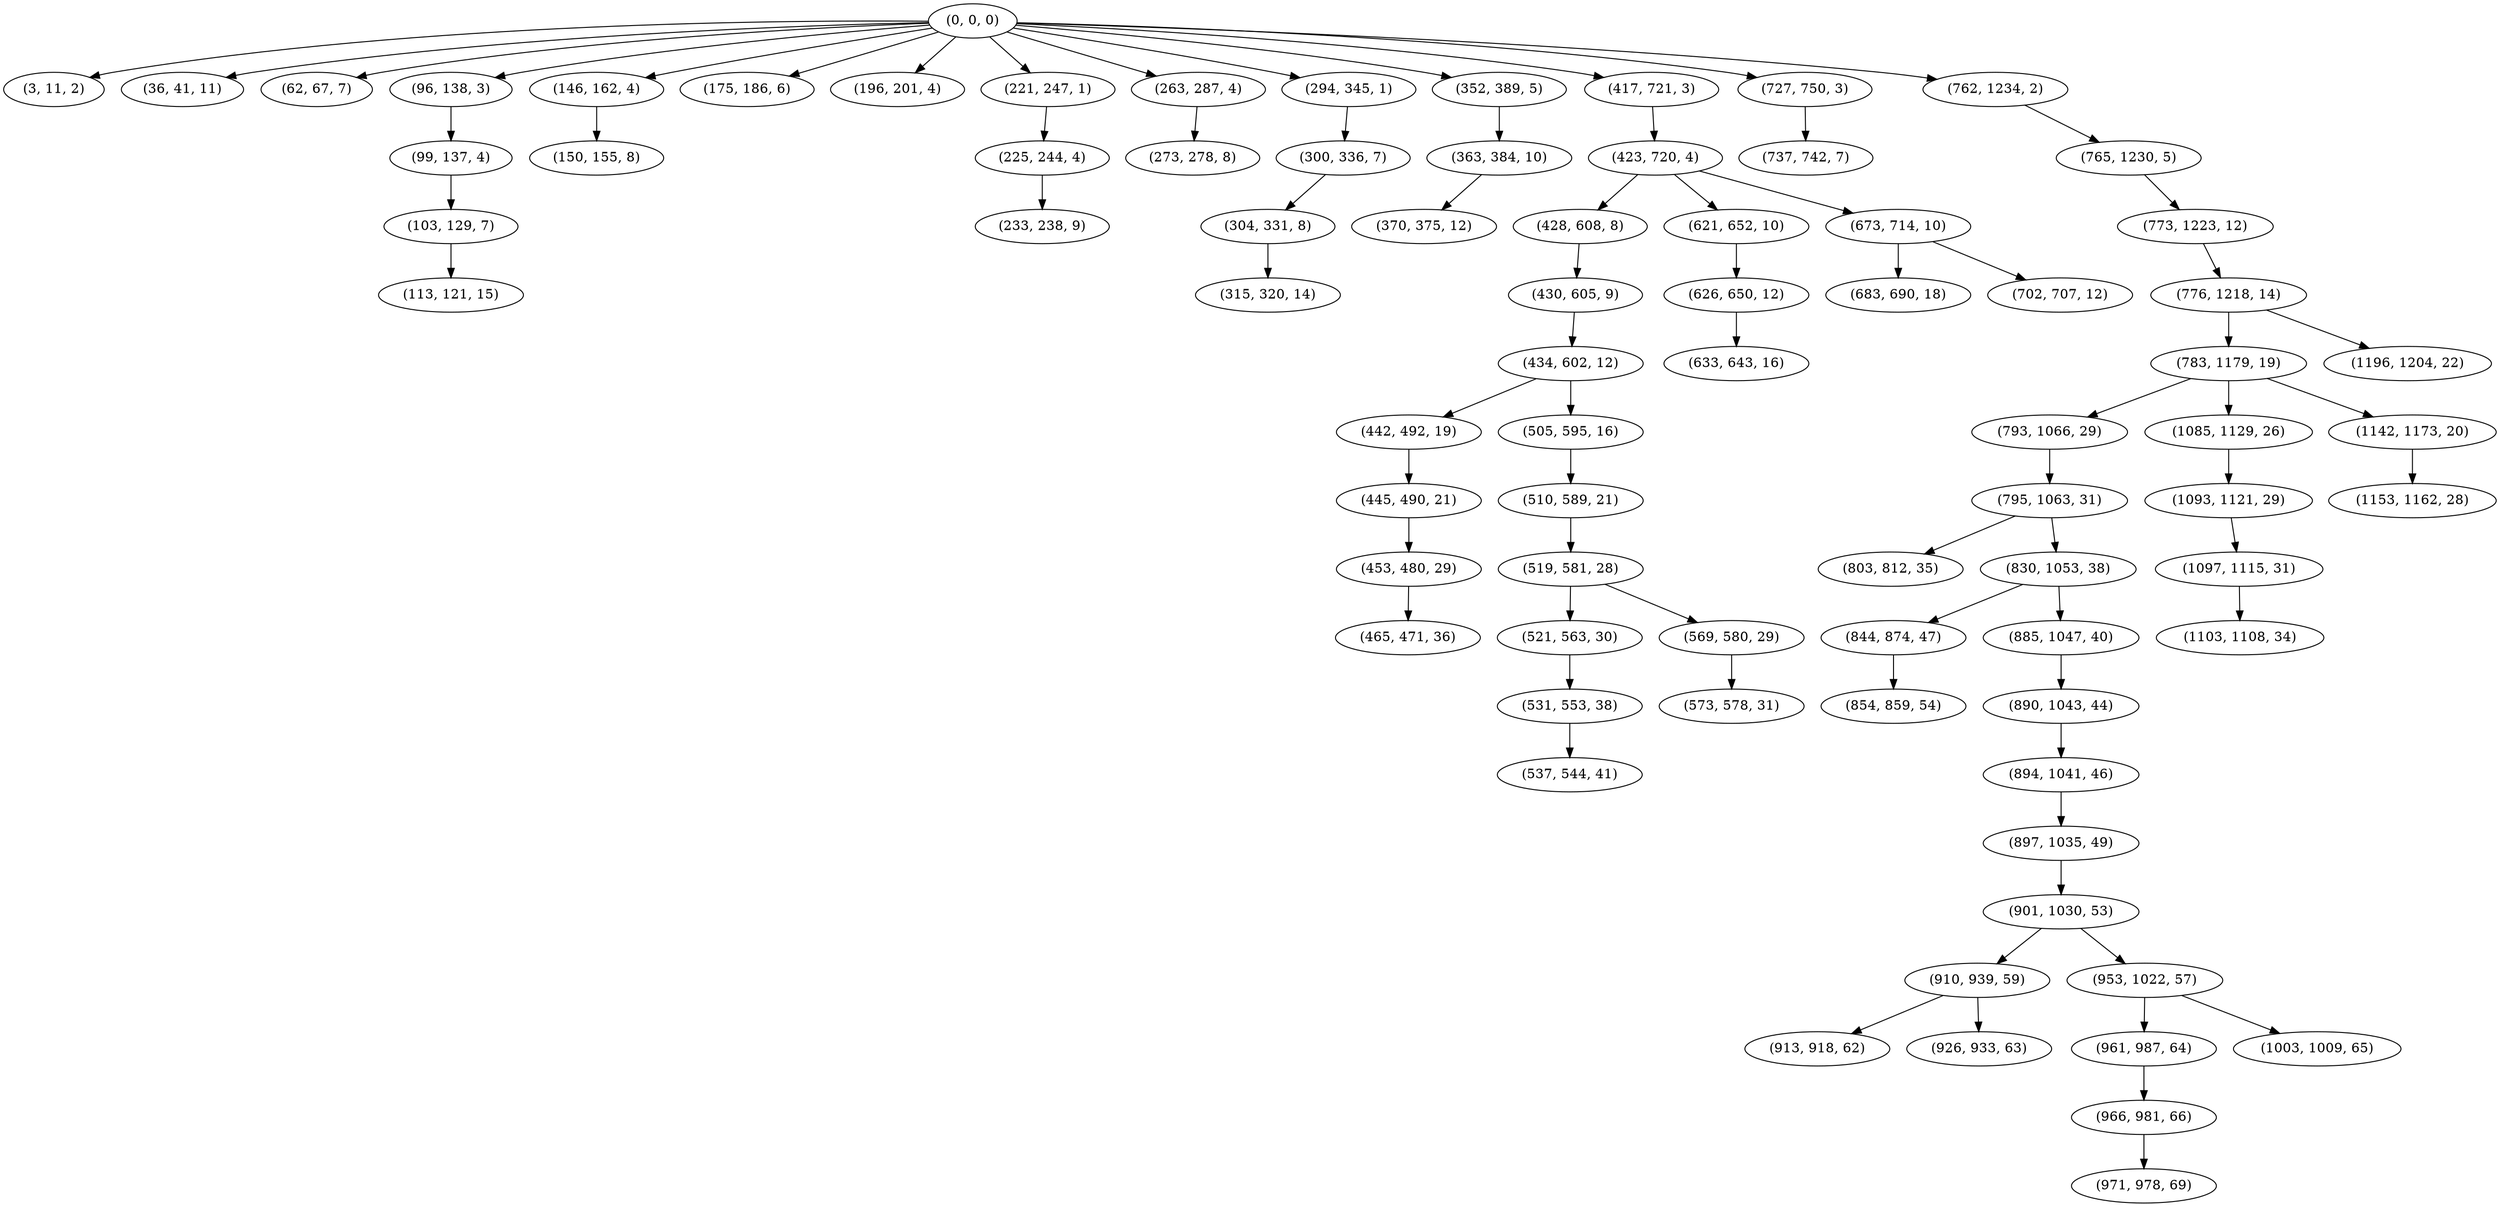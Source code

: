digraph tree {
    "(0, 0, 0)";
    "(3, 11, 2)";
    "(36, 41, 11)";
    "(62, 67, 7)";
    "(96, 138, 3)";
    "(99, 137, 4)";
    "(103, 129, 7)";
    "(113, 121, 15)";
    "(146, 162, 4)";
    "(150, 155, 8)";
    "(175, 186, 6)";
    "(196, 201, 4)";
    "(221, 247, 1)";
    "(225, 244, 4)";
    "(233, 238, 9)";
    "(263, 287, 4)";
    "(273, 278, 8)";
    "(294, 345, 1)";
    "(300, 336, 7)";
    "(304, 331, 8)";
    "(315, 320, 14)";
    "(352, 389, 5)";
    "(363, 384, 10)";
    "(370, 375, 12)";
    "(417, 721, 3)";
    "(423, 720, 4)";
    "(428, 608, 8)";
    "(430, 605, 9)";
    "(434, 602, 12)";
    "(442, 492, 19)";
    "(445, 490, 21)";
    "(453, 480, 29)";
    "(465, 471, 36)";
    "(505, 595, 16)";
    "(510, 589, 21)";
    "(519, 581, 28)";
    "(521, 563, 30)";
    "(531, 553, 38)";
    "(537, 544, 41)";
    "(569, 580, 29)";
    "(573, 578, 31)";
    "(621, 652, 10)";
    "(626, 650, 12)";
    "(633, 643, 16)";
    "(673, 714, 10)";
    "(683, 690, 18)";
    "(702, 707, 12)";
    "(727, 750, 3)";
    "(737, 742, 7)";
    "(762, 1234, 2)";
    "(765, 1230, 5)";
    "(773, 1223, 12)";
    "(776, 1218, 14)";
    "(783, 1179, 19)";
    "(793, 1066, 29)";
    "(795, 1063, 31)";
    "(803, 812, 35)";
    "(830, 1053, 38)";
    "(844, 874, 47)";
    "(854, 859, 54)";
    "(885, 1047, 40)";
    "(890, 1043, 44)";
    "(894, 1041, 46)";
    "(897, 1035, 49)";
    "(901, 1030, 53)";
    "(910, 939, 59)";
    "(913, 918, 62)";
    "(926, 933, 63)";
    "(953, 1022, 57)";
    "(961, 987, 64)";
    "(966, 981, 66)";
    "(971, 978, 69)";
    "(1003, 1009, 65)";
    "(1085, 1129, 26)";
    "(1093, 1121, 29)";
    "(1097, 1115, 31)";
    "(1103, 1108, 34)";
    "(1142, 1173, 20)";
    "(1153, 1162, 28)";
    "(1196, 1204, 22)";
    "(0, 0, 0)" -> "(3, 11, 2)";
    "(0, 0, 0)" -> "(36, 41, 11)";
    "(0, 0, 0)" -> "(62, 67, 7)";
    "(0, 0, 0)" -> "(96, 138, 3)";
    "(0, 0, 0)" -> "(146, 162, 4)";
    "(0, 0, 0)" -> "(175, 186, 6)";
    "(0, 0, 0)" -> "(196, 201, 4)";
    "(0, 0, 0)" -> "(221, 247, 1)";
    "(0, 0, 0)" -> "(263, 287, 4)";
    "(0, 0, 0)" -> "(294, 345, 1)";
    "(0, 0, 0)" -> "(352, 389, 5)";
    "(0, 0, 0)" -> "(417, 721, 3)";
    "(0, 0, 0)" -> "(727, 750, 3)";
    "(0, 0, 0)" -> "(762, 1234, 2)";
    "(96, 138, 3)" -> "(99, 137, 4)";
    "(99, 137, 4)" -> "(103, 129, 7)";
    "(103, 129, 7)" -> "(113, 121, 15)";
    "(146, 162, 4)" -> "(150, 155, 8)";
    "(221, 247, 1)" -> "(225, 244, 4)";
    "(225, 244, 4)" -> "(233, 238, 9)";
    "(263, 287, 4)" -> "(273, 278, 8)";
    "(294, 345, 1)" -> "(300, 336, 7)";
    "(300, 336, 7)" -> "(304, 331, 8)";
    "(304, 331, 8)" -> "(315, 320, 14)";
    "(352, 389, 5)" -> "(363, 384, 10)";
    "(363, 384, 10)" -> "(370, 375, 12)";
    "(417, 721, 3)" -> "(423, 720, 4)";
    "(423, 720, 4)" -> "(428, 608, 8)";
    "(423, 720, 4)" -> "(621, 652, 10)";
    "(423, 720, 4)" -> "(673, 714, 10)";
    "(428, 608, 8)" -> "(430, 605, 9)";
    "(430, 605, 9)" -> "(434, 602, 12)";
    "(434, 602, 12)" -> "(442, 492, 19)";
    "(434, 602, 12)" -> "(505, 595, 16)";
    "(442, 492, 19)" -> "(445, 490, 21)";
    "(445, 490, 21)" -> "(453, 480, 29)";
    "(453, 480, 29)" -> "(465, 471, 36)";
    "(505, 595, 16)" -> "(510, 589, 21)";
    "(510, 589, 21)" -> "(519, 581, 28)";
    "(519, 581, 28)" -> "(521, 563, 30)";
    "(519, 581, 28)" -> "(569, 580, 29)";
    "(521, 563, 30)" -> "(531, 553, 38)";
    "(531, 553, 38)" -> "(537, 544, 41)";
    "(569, 580, 29)" -> "(573, 578, 31)";
    "(621, 652, 10)" -> "(626, 650, 12)";
    "(626, 650, 12)" -> "(633, 643, 16)";
    "(673, 714, 10)" -> "(683, 690, 18)";
    "(673, 714, 10)" -> "(702, 707, 12)";
    "(727, 750, 3)" -> "(737, 742, 7)";
    "(762, 1234, 2)" -> "(765, 1230, 5)";
    "(765, 1230, 5)" -> "(773, 1223, 12)";
    "(773, 1223, 12)" -> "(776, 1218, 14)";
    "(776, 1218, 14)" -> "(783, 1179, 19)";
    "(776, 1218, 14)" -> "(1196, 1204, 22)";
    "(783, 1179, 19)" -> "(793, 1066, 29)";
    "(783, 1179, 19)" -> "(1085, 1129, 26)";
    "(783, 1179, 19)" -> "(1142, 1173, 20)";
    "(793, 1066, 29)" -> "(795, 1063, 31)";
    "(795, 1063, 31)" -> "(803, 812, 35)";
    "(795, 1063, 31)" -> "(830, 1053, 38)";
    "(830, 1053, 38)" -> "(844, 874, 47)";
    "(830, 1053, 38)" -> "(885, 1047, 40)";
    "(844, 874, 47)" -> "(854, 859, 54)";
    "(885, 1047, 40)" -> "(890, 1043, 44)";
    "(890, 1043, 44)" -> "(894, 1041, 46)";
    "(894, 1041, 46)" -> "(897, 1035, 49)";
    "(897, 1035, 49)" -> "(901, 1030, 53)";
    "(901, 1030, 53)" -> "(910, 939, 59)";
    "(901, 1030, 53)" -> "(953, 1022, 57)";
    "(910, 939, 59)" -> "(913, 918, 62)";
    "(910, 939, 59)" -> "(926, 933, 63)";
    "(953, 1022, 57)" -> "(961, 987, 64)";
    "(953, 1022, 57)" -> "(1003, 1009, 65)";
    "(961, 987, 64)" -> "(966, 981, 66)";
    "(966, 981, 66)" -> "(971, 978, 69)";
    "(1085, 1129, 26)" -> "(1093, 1121, 29)";
    "(1093, 1121, 29)" -> "(1097, 1115, 31)";
    "(1097, 1115, 31)" -> "(1103, 1108, 34)";
    "(1142, 1173, 20)" -> "(1153, 1162, 28)";
}

